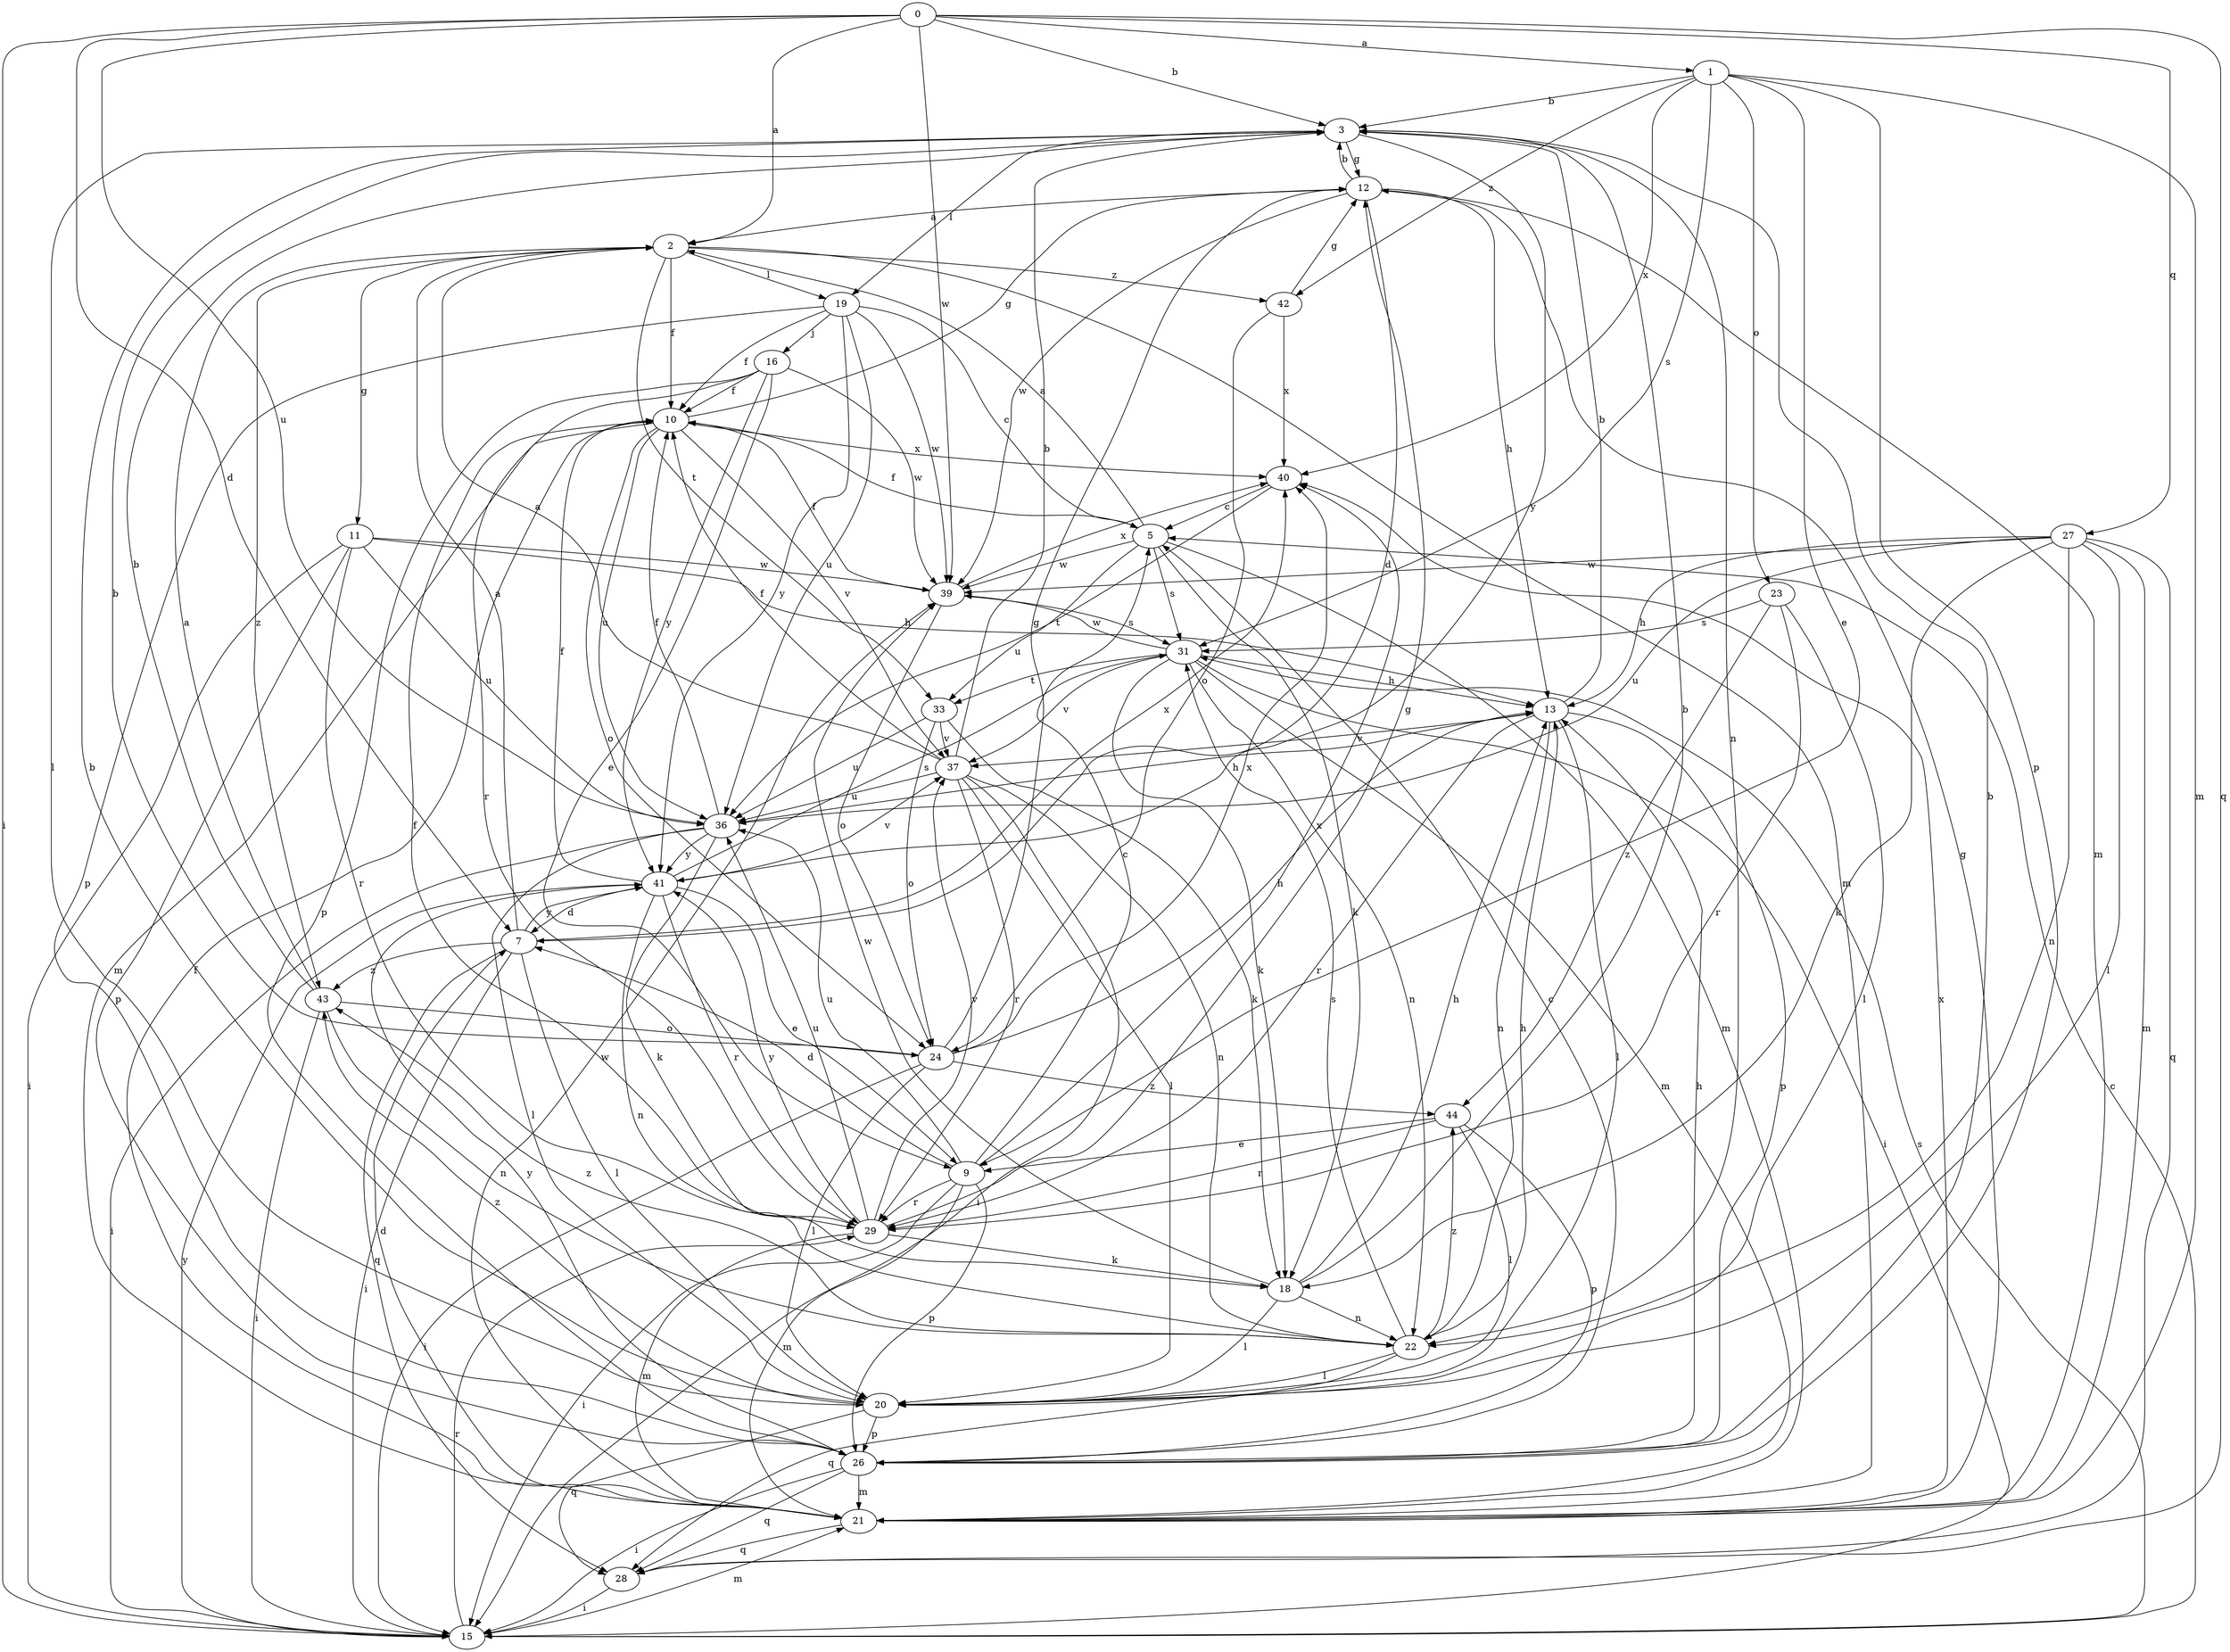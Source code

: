strict digraph  {
0;
1;
2;
3;
5;
7;
9;
10;
11;
12;
13;
15;
16;
18;
19;
20;
21;
22;
23;
24;
26;
27;
28;
29;
31;
33;
36;
37;
39;
40;
41;
42;
43;
44;
0 -> 1  [label=a];
0 -> 2  [label=a];
0 -> 3  [label=b];
0 -> 7  [label=d];
0 -> 15  [label=i];
0 -> 27  [label=q];
0 -> 28  [label=q];
0 -> 36  [label=u];
0 -> 39  [label=w];
1 -> 3  [label=b];
1 -> 9  [label=e];
1 -> 21  [label=m];
1 -> 23  [label=o];
1 -> 26  [label=p];
1 -> 31  [label=s];
1 -> 40  [label=x];
1 -> 42  [label=z];
2 -> 10  [label=f];
2 -> 11  [label=g];
2 -> 19  [label=l];
2 -> 21  [label=m];
2 -> 33  [label=t];
2 -> 42  [label=z];
2 -> 43  [label=z];
3 -> 12  [label=g];
3 -> 19  [label=l];
3 -> 20  [label=l];
3 -> 22  [label=n];
3 -> 41  [label=y];
5 -> 2  [label=a];
5 -> 10  [label=f];
5 -> 18  [label=k];
5 -> 21  [label=m];
5 -> 31  [label=s];
5 -> 33  [label=t];
5 -> 39  [label=w];
7 -> 2  [label=a];
7 -> 15  [label=i];
7 -> 20  [label=l];
7 -> 28  [label=q];
7 -> 40  [label=x];
7 -> 41  [label=y];
7 -> 43  [label=z];
9 -> 5  [label=c];
9 -> 7  [label=d];
9 -> 15  [label=i];
9 -> 21  [label=m];
9 -> 26  [label=p];
9 -> 29  [label=r];
9 -> 36  [label=u];
9 -> 40  [label=x];
10 -> 12  [label=g];
10 -> 21  [label=m];
10 -> 24  [label=o];
10 -> 36  [label=u];
10 -> 37  [label=v];
10 -> 40  [label=x];
11 -> 13  [label=h];
11 -> 15  [label=i];
11 -> 26  [label=p];
11 -> 29  [label=r];
11 -> 36  [label=u];
11 -> 39  [label=w];
12 -> 2  [label=a];
12 -> 3  [label=b];
12 -> 7  [label=d];
12 -> 13  [label=h];
12 -> 21  [label=m];
12 -> 39  [label=w];
13 -> 3  [label=b];
13 -> 20  [label=l];
13 -> 22  [label=n];
13 -> 26  [label=p];
13 -> 29  [label=r];
13 -> 37  [label=v];
15 -> 5  [label=c];
15 -> 21  [label=m];
15 -> 29  [label=r];
15 -> 31  [label=s];
15 -> 41  [label=y];
16 -> 9  [label=e];
16 -> 10  [label=f];
16 -> 26  [label=p];
16 -> 29  [label=r];
16 -> 39  [label=w];
16 -> 41  [label=y];
18 -> 3  [label=b];
18 -> 13  [label=h];
18 -> 20  [label=l];
18 -> 22  [label=n];
18 -> 39  [label=w];
19 -> 5  [label=c];
19 -> 10  [label=f];
19 -> 16  [label=j];
19 -> 26  [label=p];
19 -> 36  [label=u];
19 -> 39  [label=w];
19 -> 41  [label=y];
20 -> 3  [label=b];
20 -> 26  [label=p];
20 -> 28  [label=q];
20 -> 43  [label=z];
21 -> 7  [label=d];
21 -> 10  [label=f];
21 -> 12  [label=g];
21 -> 28  [label=q];
21 -> 39  [label=w];
21 -> 40  [label=x];
22 -> 13  [label=h];
22 -> 20  [label=l];
22 -> 28  [label=q];
22 -> 31  [label=s];
22 -> 43  [label=z];
22 -> 44  [label=z];
23 -> 20  [label=l];
23 -> 29  [label=r];
23 -> 31  [label=s];
23 -> 44  [label=z];
24 -> 3  [label=b];
24 -> 12  [label=g];
24 -> 13  [label=h];
24 -> 15  [label=i];
24 -> 20  [label=l];
24 -> 40  [label=x];
24 -> 44  [label=z];
26 -> 3  [label=b];
26 -> 5  [label=c];
26 -> 13  [label=h];
26 -> 15  [label=i];
26 -> 21  [label=m];
26 -> 28  [label=q];
26 -> 41  [label=y];
27 -> 13  [label=h];
27 -> 18  [label=k];
27 -> 20  [label=l];
27 -> 21  [label=m];
27 -> 22  [label=n];
27 -> 28  [label=q];
27 -> 36  [label=u];
27 -> 39  [label=w];
28 -> 15  [label=i];
29 -> 10  [label=f];
29 -> 12  [label=g];
29 -> 18  [label=k];
29 -> 21  [label=m];
29 -> 36  [label=u];
29 -> 37  [label=v];
29 -> 41  [label=y];
31 -> 13  [label=h];
31 -> 15  [label=i];
31 -> 18  [label=k];
31 -> 21  [label=m];
31 -> 22  [label=n];
31 -> 33  [label=t];
31 -> 37  [label=v];
31 -> 39  [label=w];
33 -> 18  [label=k];
33 -> 24  [label=o];
33 -> 36  [label=u];
33 -> 37  [label=v];
36 -> 10  [label=f];
36 -> 13  [label=h];
36 -> 15  [label=i];
36 -> 18  [label=k];
36 -> 20  [label=l];
36 -> 41  [label=y];
37 -> 2  [label=a];
37 -> 3  [label=b];
37 -> 10  [label=f];
37 -> 15  [label=i];
37 -> 20  [label=l];
37 -> 22  [label=n];
37 -> 29  [label=r];
37 -> 36  [label=u];
39 -> 10  [label=f];
39 -> 24  [label=o];
39 -> 31  [label=s];
39 -> 40  [label=x];
40 -> 5  [label=c];
40 -> 36  [label=u];
41 -> 7  [label=d];
41 -> 9  [label=e];
41 -> 10  [label=f];
41 -> 22  [label=n];
41 -> 29  [label=r];
41 -> 31  [label=s];
41 -> 37  [label=v];
42 -> 12  [label=g];
42 -> 24  [label=o];
42 -> 40  [label=x];
43 -> 2  [label=a];
43 -> 3  [label=b];
43 -> 15  [label=i];
43 -> 22  [label=n];
43 -> 24  [label=o];
44 -> 9  [label=e];
44 -> 20  [label=l];
44 -> 26  [label=p];
44 -> 29  [label=r];
}
